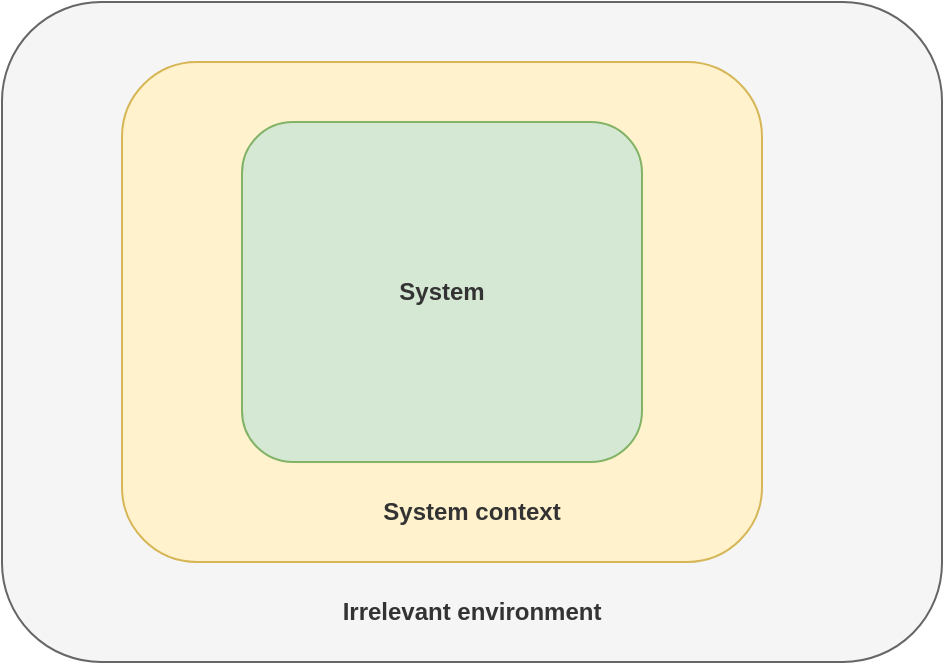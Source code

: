 <mxfile version="16.5.3" type="device"><diagram id="uH9laZ2BYaCbSZxFIPJi" name="Page-1"><mxGraphModel dx="1330" dy="702" grid="1" gridSize="10" guides="1" tooltips="1" connect="1" arrows="1" fold="1" page="1" pageScale="1" pageWidth="850" pageHeight="1100" math="1" shadow="0"><root><mxCell id="0"/><mxCell id="1" parent="0"/><mxCell id="IGO1zF4ZYIRfZyNfmcAZ-1" value="" style="rounded=1;whiteSpace=wrap;html=1;fillColor=#f5f5f5;fontColor=#333333;strokeColor=#666666;" vertex="1" parent="1"><mxGeometry x="90" y="10" width="470" height="330" as="geometry"/></mxCell><mxCell id="IGO1zF4ZYIRfZyNfmcAZ-2" value="" style="rounded=1;whiteSpace=wrap;html=1;fillColor=#fff2cc;strokeColor=#d6b656;" vertex="1" parent="1"><mxGeometry x="150" y="40" width="320" height="250" as="geometry"/></mxCell><mxCell id="IGO1zF4ZYIRfZyNfmcAZ-3" value="" style="rounded=1;whiteSpace=wrap;html=1;fillColor=#d5e8d4;strokeColor=#82b366;" vertex="1" parent="1"><mxGeometry x="210" y="70" width="200" height="170" as="geometry"/></mxCell><mxCell id="IGO1zF4ZYIRfZyNfmcAZ-4" value="&lt;span style=&quot;color: rgb(51 , 51 , 51)&quot;&gt;&lt;b&gt;Irrelevant environment&lt;/b&gt;&lt;/span&gt;" style="text;html=1;strokeColor=none;fillColor=none;align=center;verticalAlign=middle;whiteSpace=wrap;rounded=0;" vertex="1" parent="1"><mxGeometry x="250" y="300" width="150" height="30" as="geometry"/></mxCell><mxCell id="IGO1zF4ZYIRfZyNfmcAZ-5" value="&lt;span style=&quot;color: rgb(51 , 51 , 51)&quot;&gt;&lt;b&gt;System context&lt;/b&gt;&lt;/span&gt;" style="text;html=1;strokeColor=none;fillColor=none;align=center;verticalAlign=middle;whiteSpace=wrap;rounded=0;" vertex="1" parent="1"><mxGeometry x="250" y="250" width="150" height="30" as="geometry"/></mxCell><mxCell id="IGO1zF4ZYIRfZyNfmcAZ-6" value="&lt;span style=&quot;color: rgb(51 , 51 , 51)&quot;&gt;&lt;b&gt;System&lt;/b&gt;&lt;/span&gt;" style="text;html=1;strokeColor=none;fillColor=none;align=center;verticalAlign=middle;whiteSpace=wrap;rounded=0;" vertex="1" parent="1"><mxGeometry x="235" y="140" width="150" height="30" as="geometry"/></mxCell></root></mxGraphModel></diagram></mxfile>
